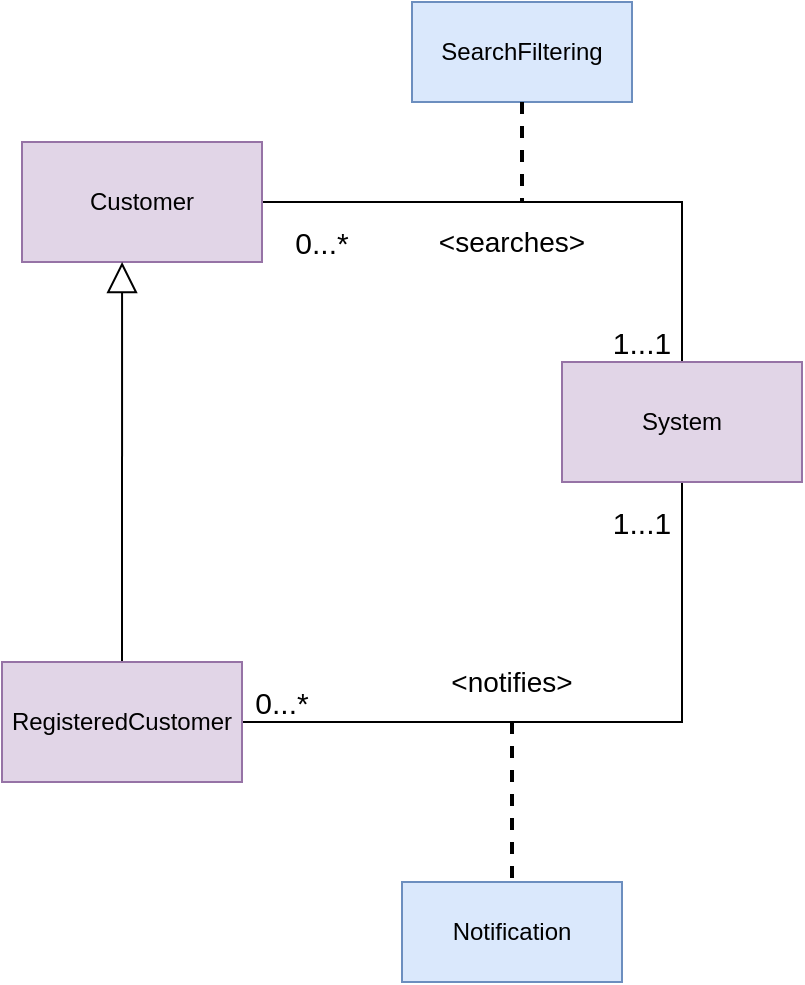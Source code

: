 <mxfile version="13.9.9" type="device"><diagram id="-eXo26oCcT5dI8xlS5XG" name="Page-1"><mxGraphModel dx="1086" dy="800" grid="1" gridSize="10" guides="1" tooltips="1" connect="1" arrows="1" fold="1" page="1" pageScale="1" pageWidth="200" pageHeight="290" math="0" shadow="0"><root><mxCell id="0"/><mxCell id="1" parent="0"/><mxCell id="Rn5HSTmMwbj99oav75pK-14" style="edgeStyle=orthogonalEdgeStyle;rounded=0;orthogonalLoop=1;jettySize=auto;html=1;exitX=1;exitY=0.5;exitDx=0;exitDy=0;entryX=0.5;entryY=0;entryDx=0;entryDy=0;endArrow=none;endFill=0;endSize=12;strokeWidth=1;" parent="1" source="Rn5HSTmMwbj99oav75pK-1" target="Rn5HSTmMwbj99oav75pK-5" edge="1"><mxGeometry relative="1" as="geometry"/></mxCell><mxCell id="Rn5HSTmMwbj99oav75pK-1" value="Customer" style="rounded=0;whiteSpace=wrap;html=1;fillColor=#e1d5e7;strokeColor=#9673a6;" parent="1" vertex="1"><mxGeometry x="150" y="180" width="120" height="60" as="geometry"/></mxCell><mxCell id="Rn5HSTmMwbj99oav75pK-2" value="Notification" style="rounded=0;whiteSpace=wrap;html=1;fillColor=#dae8fc;strokeColor=#6c8ebf;" parent="1" vertex="1"><mxGeometry x="340" y="550" width="110" height="50" as="geometry"/></mxCell><mxCell id="Rn5HSTmMwbj99oav75pK-7" style="rounded=0;orthogonalLoop=1;jettySize=auto;html=1;exitX=0.5;exitY=0;exitDx=0;exitDy=0;entryX=0.417;entryY=1;entryDx=0;entryDy=0;entryPerimeter=0;endArrow=block;endFill=0;strokeWidth=1;endSize=13;" parent="1" source="Rn5HSTmMwbj99oav75pK-4" target="Rn5HSTmMwbj99oav75pK-1" edge="1"><mxGeometry relative="1" as="geometry"/></mxCell><mxCell id="Rn5HSTmMwbj99oav75pK-10" style="edgeStyle=orthogonalEdgeStyle;rounded=0;orthogonalLoop=1;jettySize=auto;html=1;exitX=1;exitY=0.5;exitDx=0;exitDy=0;entryX=0.5;entryY=1;entryDx=0;entryDy=0;endArrow=none;endFill=0;endSize=12;strokeWidth=1;" parent="1" source="Rn5HSTmMwbj99oav75pK-4" target="Rn5HSTmMwbj99oav75pK-5" edge="1"><mxGeometry relative="1" as="geometry"/></mxCell><mxCell id="Rn5HSTmMwbj99oav75pK-4" value="RegisteredCustomer" style="rounded=0;whiteSpace=wrap;html=1;fillColor=#e1d5e7;strokeColor=#9673a6;" parent="1" vertex="1"><mxGeometry x="140" y="440" width="120" height="60" as="geometry"/></mxCell><mxCell id="Rn5HSTmMwbj99oav75pK-5" value="System" style="rounded=0;whiteSpace=wrap;html=1;fillColor=#e1d5e7;strokeColor=#9673a6;" parent="1" vertex="1"><mxGeometry x="420" y="290" width="120" height="60" as="geometry"/></mxCell><mxCell id="Rn5HSTmMwbj99oav75pK-11" value="" style="endArrow=none;dashed=1;html=1;strokeWidth=2;entryX=0.5;entryY=0;entryDx=0;entryDy=0;" parent="1" target="Rn5HSTmMwbj99oav75pK-2" edge="1"><mxGeometry width="50" height="50" relative="1" as="geometry"><mxPoint x="395" y="470" as="sourcePoint"/><mxPoint x="610" y="370" as="targetPoint"/></mxGeometry></mxCell><mxCell id="Rn5HSTmMwbj99oav75pK-15" value="&lt;font style=&quot;font-size: 14px&quot;&gt;&amp;lt;notifies&amp;gt;&lt;/font&gt;" style="text;html=1;strokeColor=none;fillColor=none;align=center;verticalAlign=middle;whiteSpace=wrap;rounded=0;" parent="1" vertex="1"><mxGeometry x="335" y="440" width="120" height="20" as="geometry"/></mxCell><mxCell id="Rn5HSTmMwbj99oav75pK-16" value="&lt;font style=&quot;font-size: 15px&quot;&gt;0...*&lt;/font&gt;" style="text;html=1;strokeColor=none;fillColor=none;align=center;verticalAlign=middle;whiteSpace=wrap;rounded=0;" parent="1" vertex="1"><mxGeometry x="280" y="220" width="40" height="20" as="geometry"/></mxCell><mxCell id="Rn5HSTmMwbj99oav75pK-18" value="&lt;font style=&quot;font-size: 15px&quot;&gt;1...1&lt;/font&gt;" style="text;html=1;strokeColor=none;fillColor=none;align=center;verticalAlign=middle;whiteSpace=wrap;rounded=0;" parent="1" vertex="1"><mxGeometry x="440" y="270" width="40" height="20" as="geometry"/></mxCell><mxCell id="Rn5HSTmMwbj99oav75pK-19" value="&lt;font style=&quot;font-size: 15px&quot;&gt;1...1&lt;/font&gt;" style="text;html=1;strokeColor=none;fillColor=none;align=center;verticalAlign=middle;whiteSpace=wrap;rounded=0;" parent="1" vertex="1"><mxGeometry x="440" y="360" width="40" height="20" as="geometry"/></mxCell><mxCell id="Rn5HSTmMwbj99oav75pK-20" value="&lt;font style=&quot;font-size: 15px&quot;&gt;0...*&lt;/font&gt;" style="text;html=1;strokeColor=none;fillColor=none;align=center;verticalAlign=middle;whiteSpace=wrap;rounded=0;" parent="1" vertex="1"><mxGeometry x="260" y="450" width="40" height="20" as="geometry"/></mxCell><mxCell id="Rn5HSTmMwbj99oav75pK-55" value="&lt;font style=&quot;font-size: 14px&quot;&gt;&amp;lt;searches&amp;gt;&lt;/font&gt;" style="text;html=1;strokeColor=none;fillColor=none;align=center;verticalAlign=middle;whiteSpace=wrap;rounded=0;" parent="1" vertex="1"><mxGeometry x="335" y="220" width="120" height="20" as="geometry"/></mxCell><mxCell id="lL-KWhvhDbIU2EK1aAa8-1" value="SearchFiltering" style="rounded=0;whiteSpace=wrap;html=1;fillColor=#dae8fc;strokeColor=#6c8ebf;" parent="1" vertex="1"><mxGeometry x="345" y="110" width="110" height="50" as="geometry"/></mxCell><mxCell id="lL-KWhvhDbIU2EK1aAa8-2" value="" style="endArrow=none;dashed=1;html=1;strokeWidth=2;exitX=0.5;exitY=1;exitDx=0;exitDy=0;" parent="1" source="lL-KWhvhDbIU2EK1aAa8-1" edge="1"><mxGeometry width="50" height="50" relative="1" as="geometry"><mxPoint x="479.5" y="110" as="sourcePoint"/><mxPoint x="400" y="210" as="targetPoint"/><Array as="points"/></mxGeometry></mxCell></root></mxGraphModel></diagram></mxfile>